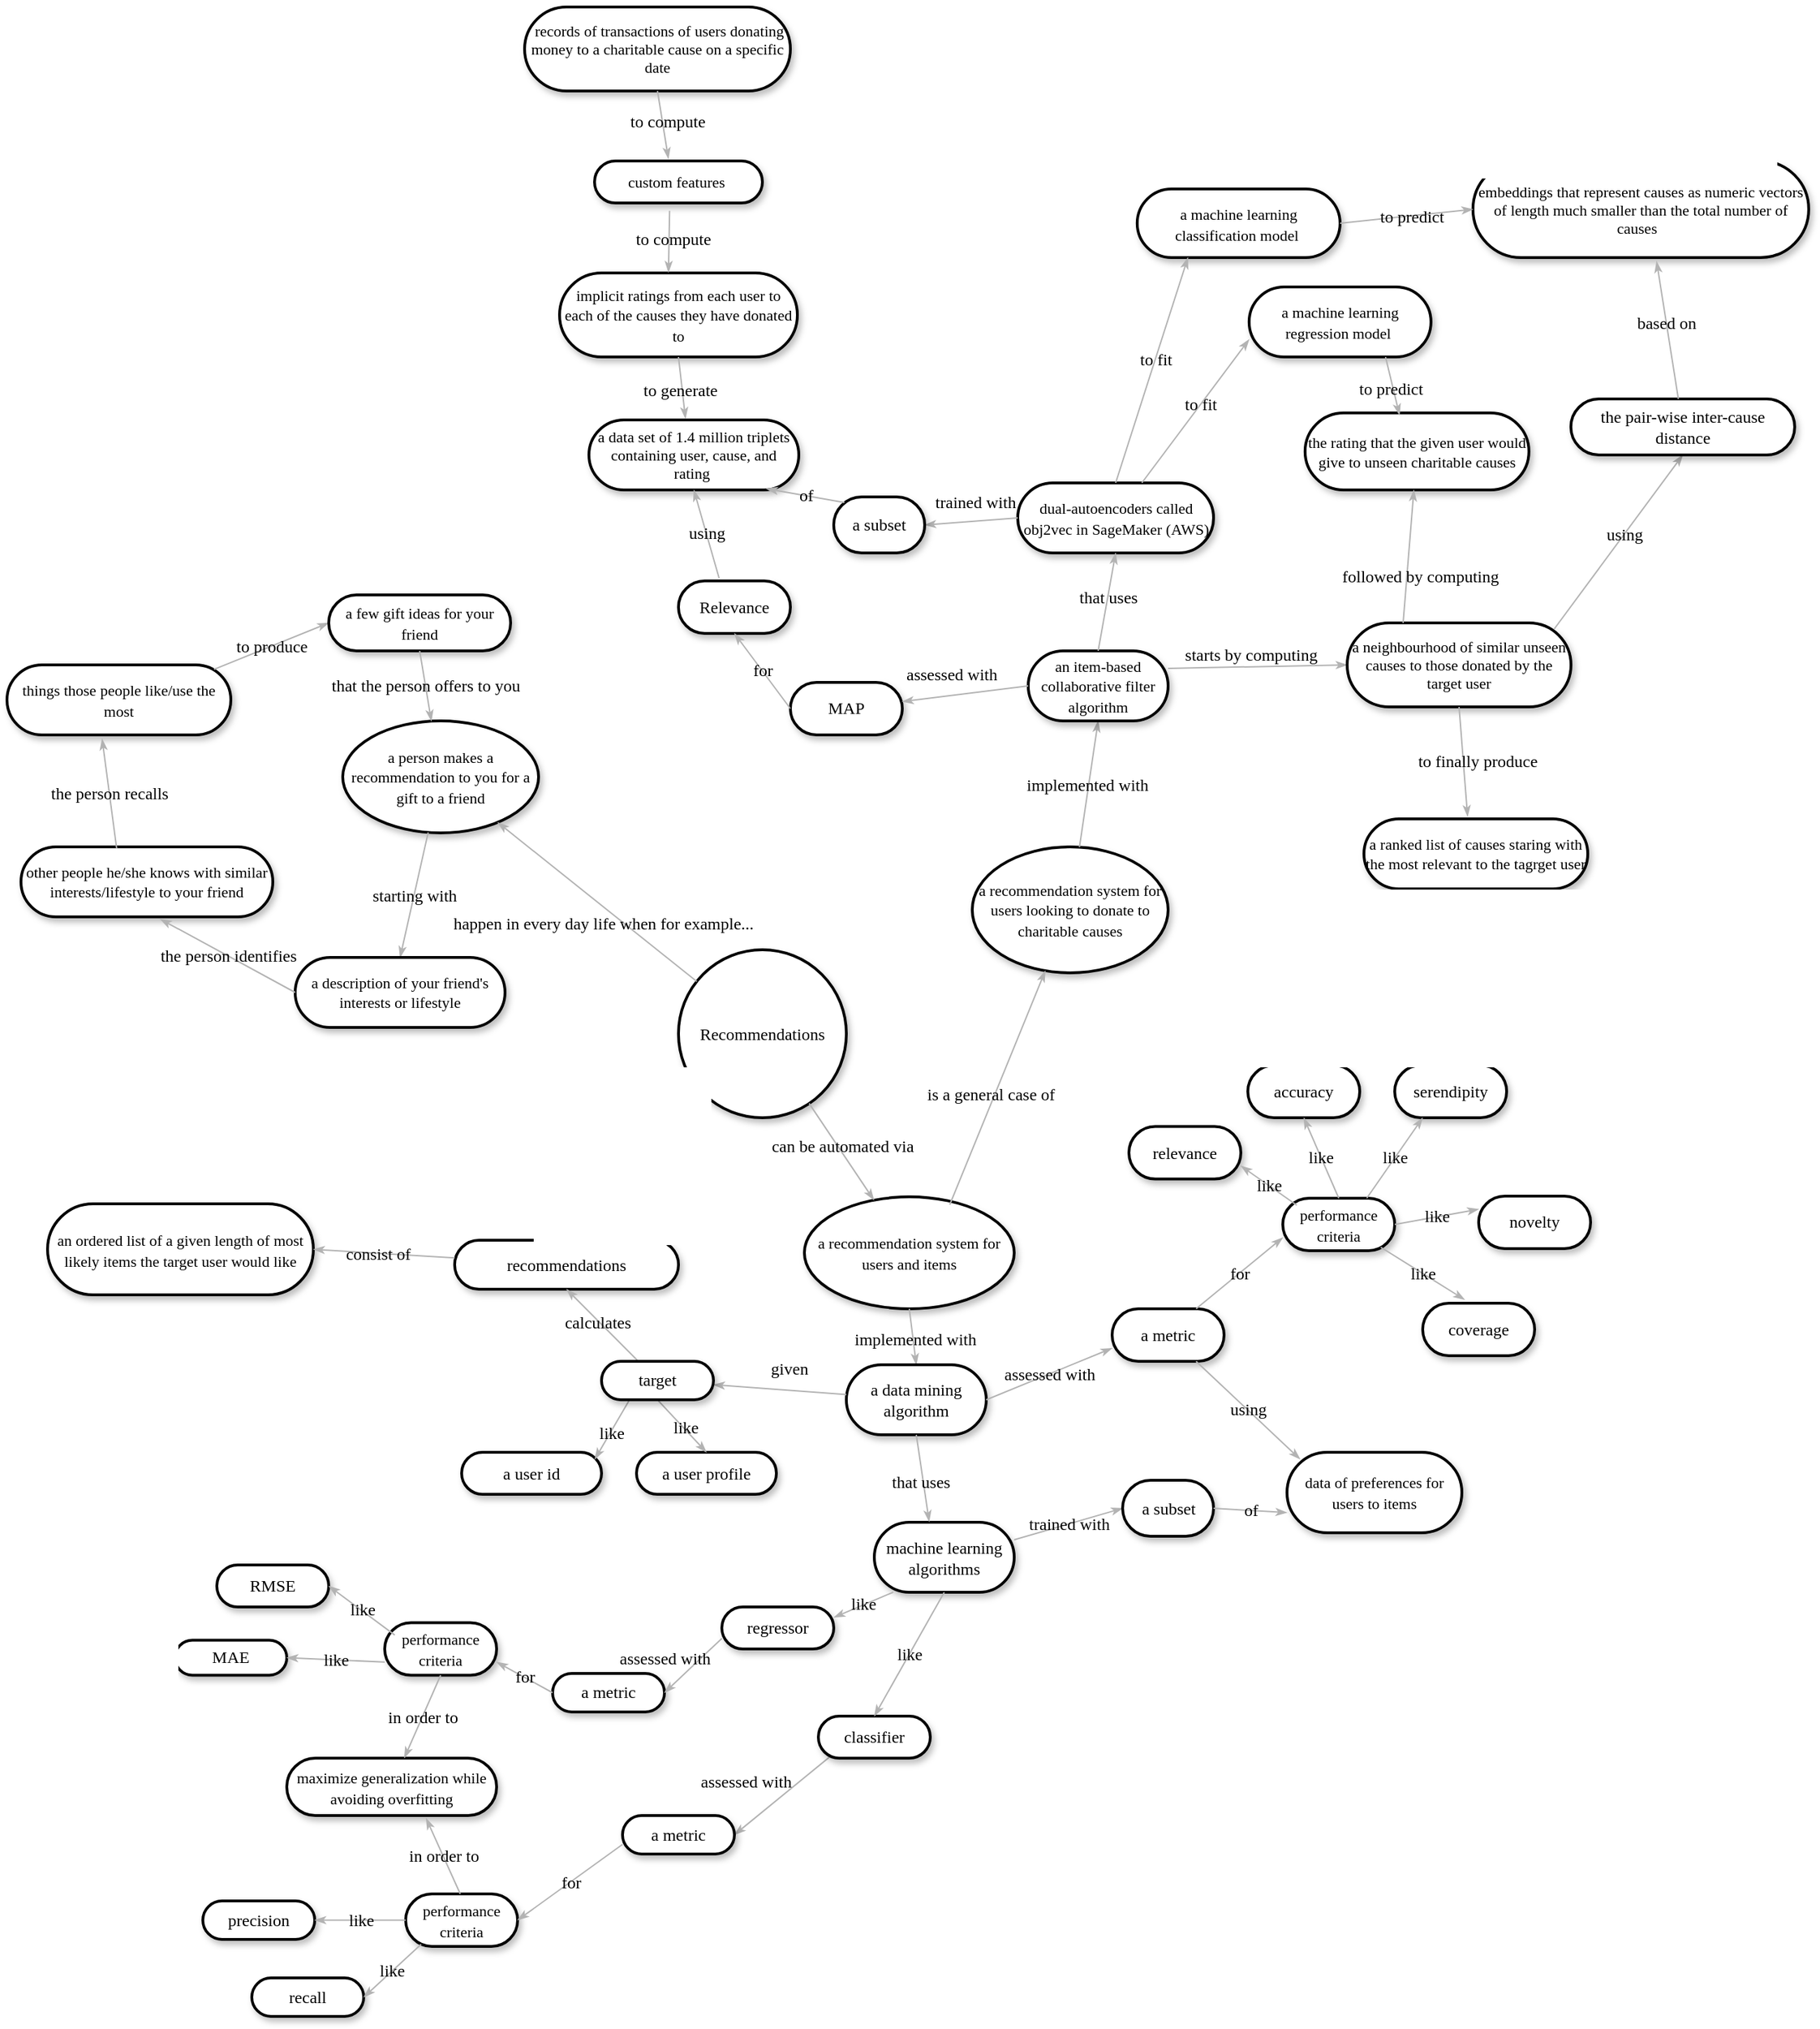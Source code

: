 <mxfile version="17.4.2" type="device"><diagram name="Page-1" id="ad52d381-51e7-2e0d-a935-2d0ddd2fd229"><mxGraphModel dx="1264" dy="1499" grid="1" gridSize="10" guides="1" tooltips="1" connect="1" arrows="1" fold="1" page="1" pageScale="1" pageWidth="1100" pageHeight="850" background="none" math="0" shadow="0"><root><mxCell id="0"/><mxCell id="1" parent="0"/><mxCell id="2c924340bb9dbf6c-1" value="&lt;font style=&quot;font-size: 11px&quot;&gt;other people he/she knows with similar interests/lifestyle to your friend&lt;/font&gt;" style="whiteSpace=wrap;html=1;rounded=1;shadow=1;comic=0;labelBackgroundColor=none;strokeWidth=2;fontFamily=Verdana;fontSize=11;align=center;arcSize=50;" parent="1" vertex="1"><mxGeometry x="20" y="200" width="180" height="50" as="geometry"/></mxCell><mxCell id="2c924340bb9dbf6c-2" value="&lt;font style=&quot;font-size: 11px&quot;&gt;a person makes a recommendation to you for a gift to a friend&lt;/font&gt;" style="ellipse;whiteSpace=wrap;html=1;rounded=1;shadow=1;comic=0;labelBackgroundColor=none;strokeWidth=2;fontFamily=Verdana;fontSize=12;align=center;" parent="1" vertex="1"><mxGeometry x="250" y="110" width="140" height="80" as="geometry"/></mxCell><mxCell id="2c924340bb9dbf6c-3" value="&lt;font style=&quot;font-size: 11px&quot;&gt;a recommendation system for users and items&lt;/font&gt;" style="ellipse;whiteSpace=wrap;html=1;rounded=1;shadow=1;comic=0;labelBackgroundColor=none;strokeWidth=2;fontFamily=Verdana;fontSize=12;align=center;" parent="1" vertex="1"><mxGeometry x="580" y="450" width="150" height="80" as="geometry"/></mxCell><mxCell id="2c924340bb9dbf6c-4" value="Recommendations" style="ellipse;whiteSpace=wrap;html=1;rounded=1;shadow=1;comic=0;labelBackgroundColor=none;strokeWidth=2;fontFamily=Verdana;fontSize=12;align=center;" parent="1" vertex="1"><mxGeometry x="490" y="273.5" width="120" height="120" as="geometry"/></mxCell><mxCell id="2c924340bb9dbf6c-29" value="starting with" style="edgeStyle=none;rounded=1;html=1;labelBackgroundColor=none;startArrow=none;startFill=0;startSize=5;endArrow=classicThin;endFill=1;endSize=5;jettySize=auto;orthogonalLoop=1;strokeColor=#B3B3B3;strokeWidth=1;fontFamily=Verdana;fontSize=12;entryX=0.5;entryY=0;entryDx=0;entryDy=0;" parent="1" source="2c924340bb9dbf6c-2" target="GZlHmysC2JvCFCEOwYxC-1" edge="1"><mxGeometry relative="1" as="geometry"><mxPoint x="270" y="250" as="targetPoint"/></mxGeometry></mxCell><mxCell id="2c924340bb9dbf6c-31" value="happen in every day life when for example..." style="edgeStyle=none;rounded=1;html=1;labelBackgroundColor=none;startArrow=none;startFill=0;startSize=5;endArrow=classicThin;endFill=1;endSize=5;jettySize=auto;orthogonalLoop=1;strokeColor=#B3B3B3;strokeWidth=1;fontFamily=Verdana;fontSize=12" parent="1" source="2c924340bb9dbf6c-4" target="2c924340bb9dbf6c-2" edge="1"><mxGeometry x="-0.142" y="10" relative="1" as="geometry"><mxPoint as="offset"/></mxGeometry></mxCell><mxCell id="2c924340bb9dbf6c-32" value="can be automated via" style="edgeStyle=none;rounded=1;html=1;labelBackgroundColor=none;startArrow=none;startFill=0;startSize=5;endArrow=classicThin;endFill=1;endSize=5;jettySize=auto;orthogonalLoop=1;strokeColor=#B3B3B3;strokeWidth=1;fontFamily=Verdana;fontSize=12" parent="1" source="2c924340bb9dbf6c-4" target="2c924340bb9dbf6c-3" edge="1"><mxGeometry x="-0.072" y="3" relative="1" as="geometry"><mxPoint as="offset"/></mxGeometry></mxCell><mxCell id="2c924340bb9dbf6c-40" value="trained with" style="edgeStyle=none;rounded=1;html=1;labelBackgroundColor=none;startArrow=none;startFill=0;startSize=5;endArrow=classicThin;endFill=1;endSize=5;jettySize=auto;orthogonalLoop=1;strokeColor=#B3B3B3;strokeWidth=1;fontFamily=Verdana;fontSize=12;exitX=1;exitY=0.25;exitDx=0;exitDy=0;entryX=0;entryY=0.5;entryDx=0;entryDy=0;" parent="1" source="GZlHmysC2JvCFCEOwYxC-13" target="GZlHmysC2JvCFCEOwYxC-15" edge="1"><mxGeometry relative="1" as="geometry"/></mxCell><mxCell id="GZlHmysC2JvCFCEOwYxC-1" value="&lt;span&gt;a description of&amp;nbsp;&lt;/span&gt;your friend's&lt;span&gt;&lt;br&gt;interests or lifestyle&lt;/span&gt;" style="whiteSpace=wrap;html=1;rounded=1;shadow=1;comic=0;labelBackgroundColor=none;strokeWidth=2;fontFamily=Verdana;fontSize=11;align=center;arcSize=50;" parent="1" vertex="1"><mxGeometry x="216" y="279" width="150" height="50" as="geometry"/></mxCell><mxCell id="GZlHmysC2JvCFCEOwYxC-4" value="the person identifies" style="edgeStyle=none;rounded=1;html=1;labelBackgroundColor=none;startArrow=none;startFill=0;startSize=5;endArrow=classicThin;endFill=1;endSize=5;jettySize=auto;orthogonalLoop=1;strokeColor=#B3B3B3;strokeWidth=1;fontFamily=Verdana;fontSize=12;entryX=0.553;entryY=1.032;entryDx=0;entryDy=0;exitX=0;exitY=0.5;exitDx=0;exitDy=0;entryPerimeter=0;" parent="1" source="GZlHmysC2JvCFCEOwYxC-1" target="2c924340bb9dbf6c-1" edge="1"><mxGeometry relative="1" as="geometry"><mxPoint x="110" y="170" as="sourcePoint"/><mxPoint x="120" y="250" as="targetPoint"/></mxGeometry></mxCell><mxCell id="GZlHmysC2JvCFCEOwYxC-5" value="&lt;font style=&quot;font-size: 11px&quot;&gt;things those people like/use the most&lt;/font&gt;" style="whiteSpace=wrap;html=1;rounded=1;shadow=1;comic=0;labelBackgroundColor=none;strokeWidth=2;fontFamily=Verdana;fontSize=12;align=center;arcSize=50;" parent="1" vertex="1"><mxGeometry x="10" y="70" width="160" height="50" as="geometry"/></mxCell><mxCell id="GZlHmysC2JvCFCEOwYxC-6" value="the person recalls" style="edgeStyle=none;rounded=1;html=1;labelBackgroundColor=none;startArrow=none;startFill=0;startSize=5;endArrow=classicThin;endFill=1;endSize=5;jettySize=auto;orthogonalLoop=1;strokeColor=#B3B3B3;strokeWidth=1;fontFamily=Verdana;fontSize=12;entryX=0.425;entryY=1.057;entryDx=0;entryDy=0;exitX=0.38;exitY=0.024;exitDx=0;exitDy=0;entryPerimeter=0;exitPerimeter=0;" parent="1" source="2c924340bb9dbf6c-1" target="GZlHmysC2JvCFCEOwYxC-5" edge="1"><mxGeometry relative="1" as="geometry"><mxPoint x="220" y="305" as="sourcePoint"/><mxPoint x="147.26" y="239.58" as="targetPoint"/></mxGeometry></mxCell><mxCell id="GZlHmysC2JvCFCEOwYxC-7" value="to produce" style="edgeStyle=none;rounded=1;html=1;labelBackgroundColor=none;startArrow=none;startFill=0;startSize=5;endArrow=classicThin;endFill=1;endSize=5;jettySize=auto;orthogonalLoop=1;strokeColor=#B3B3B3;strokeWidth=1;fontFamily=Verdana;fontSize=12;exitX=0.925;exitY=0.064;exitDx=0;exitDy=0;entryX=0;entryY=0.5;entryDx=0;entryDy=0;exitPerimeter=0;" parent="1" source="GZlHmysC2JvCFCEOwYxC-5" target="GZlHmysC2JvCFCEOwYxC-8" edge="1"><mxGeometry relative="1" as="geometry"><mxPoint x="115" y="190" as="sourcePoint"/><mxPoint x="280" y="50" as="targetPoint"/></mxGeometry></mxCell><mxCell id="GZlHmysC2JvCFCEOwYxC-8" value="&lt;font style=&quot;font-size: 11px&quot;&gt;a few gift ideas for your friend&lt;/font&gt;" style="whiteSpace=wrap;html=1;rounded=1;shadow=1;comic=0;labelBackgroundColor=none;strokeWidth=2;fontFamily=Verdana;fontSize=12;align=center;arcSize=50;" parent="1" vertex="1"><mxGeometry x="240" y="20" width="130" height="40" as="geometry"/></mxCell><mxCell id="GZlHmysC2JvCFCEOwYxC-9" value="that the person offers to you" style="edgeStyle=none;rounded=1;html=1;labelBackgroundColor=none;startArrow=none;startFill=0;startSize=5;endArrow=classicThin;endFill=1;endSize=5;jettySize=auto;orthogonalLoop=1;strokeColor=#B3B3B3;strokeWidth=1;fontFamily=Verdana;fontSize=12;exitX=0.5;exitY=1;exitDx=0;exitDy=0;" parent="1" source="GZlHmysC2JvCFCEOwYxC-8" target="2c924340bb9dbf6c-2" edge="1"><mxGeometry relative="1" as="geometry"><mxPoint x="305" y="70" as="sourcePoint"/><mxPoint x="310" y="55" as="targetPoint"/></mxGeometry></mxCell><mxCell id="GZlHmysC2JvCFCEOwYxC-10" value="implemented with" style="edgeStyle=none;rounded=1;html=1;labelBackgroundColor=none;startArrow=none;startFill=0;startSize=5;endArrow=classicThin;endFill=1;endSize=5;jettySize=auto;orthogonalLoop=1;strokeColor=#B3B3B3;strokeWidth=1;fontFamily=Verdana;fontSize=12;entryX=0.5;entryY=0;entryDx=0;entryDy=0;exitX=0.5;exitY=1;exitDx=0;exitDy=0;" parent="1" source="2c924340bb9dbf6c-3" target="GZlHmysC2JvCFCEOwYxC-11" edge="1"><mxGeometry x="0.095" y="1" relative="1" as="geometry"><mxPoint x="670" y="540" as="sourcePoint"/><mxPoint x="820" y="522.5" as="targetPoint"/><mxPoint as="offset"/></mxGeometry></mxCell><mxCell id="GZlHmysC2JvCFCEOwYxC-11" value="a data mining algorithm" style="whiteSpace=wrap;html=1;rounded=1;shadow=1;comic=0;labelBackgroundColor=none;strokeWidth=2;fontFamily=Verdana;fontSize=12;align=center;arcSize=50;" parent="1" vertex="1"><mxGeometry x="610" y="570" width="100" height="50" as="geometry"/></mxCell><mxCell id="GZlHmysC2JvCFCEOwYxC-13" value="machine learning algorithms" style="whiteSpace=wrap;html=1;rounded=1;shadow=1;comic=0;labelBackgroundColor=none;strokeWidth=2;fontFamily=Verdana;fontSize=12;align=center;arcSize=50;" parent="1" vertex="1"><mxGeometry x="630" y="682.5" width="100" height="50" as="geometry"/></mxCell><mxCell id="GZlHmysC2JvCFCEOwYxC-14" value="that uses" style="edgeStyle=none;rounded=1;html=1;labelBackgroundColor=none;startArrow=none;startFill=0;startSize=5;endArrow=classicThin;endFill=1;endSize=5;jettySize=auto;orthogonalLoop=1;strokeColor=#B3B3B3;strokeWidth=1;fontFamily=Verdana;fontSize=12;exitX=0.5;exitY=1;exitDx=0;exitDy=0;entryX=0.392;entryY=-0.01;entryDx=0;entryDy=0;entryPerimeter=0;" parent="1" source="GZlHmysC2JvCFCEOwYxC-11" target="GZlHmysC2JvCFCEOwYxC-13" edge="1"><mxGeometry x="0.1" y="-1" relative="1" as="geometry"><mxPoint x="663.797" y="718" as="sourcePoint"/><mxPoint x="660" y="690" as="targetPoint"/><mxPoint x="-1" as="offset"/></mxGeometry></mxCell><mxCell id="GZlHmysC2JvCFCEOwYxC-15" value="a subset" style="whiteSpace=wrap;html=1;rounded=1;shadow=1;comic=0;labelBackgroundColor=none;strokeWidth=2;fontFamily=Verdana;fontSize=12;align=center;arcSize=50;" parent="1" vertex="1"><mxGeometry x="807.5" y="652.5" width="65" height="40" as="geometry"/></mxCell><mxCell id="GZlHmysC2JvCFCEOwYxC-16" value="assessed with" style="edgeStyle=none;rounded=1;html=1;labelBackgroundColor=none;startArrow=none;startFill=0;startSize=5;endArrow=classicThin;endFill=1;endSize=5;jettySize=auto;orthogonalLoop=1;strokeColor=#B3B3B3;strokeWidth=1;fontFamily=Verdana;fontSize=12;entryX=0;entryY=0.75;entryDx=0;entryDy=0;exitX=1;exitY=0.5;exitDx=0;exitDy=0;" parent="1" target="GZlHmysC2JvCFCEOwYxC-28" edge="1" source="GZlHmysC2JvCFCEOwYxC-11"><mxGeometry relative="1" as="geometry"><mxPoint x="710" y="610" as="sourcePoint"/><mxPoint x="820" y="600" as="targetPoint"/></mxGeometry></mxCell><mxCell id="GZlHmysC2JvCFCEOwYxC-17" value="a user profile" style="whiteSpace=wrap;html=1;rounded=1;shadow=1;comic=0;labelBackgroundColor=none;strokeWidth=2;fontFamily=Verdana;fontSize=12;align=center;arcSize=50;" parent="1" vertex="1"><mxGeometry x="460" y="632.5" width="100" height="30" as="geometry"/></mxCell><mxCell id="GZlHmysC2JvCFCEOwYxC-18" value="like" style="edgeStyle=none;rounded=1;html=1;labelBackgroundColor=none;startArrow=none;startFill=0;startSize=5;endArrow=classicThin;endFill=1;endSize=5;jettySize=auto;orthogonalLoop=1;strokeColor=#B3B3B3;strokeWidth=1;fontFamily=Verdana;fontSize=12;exitX=0.5;exitY=1;exitDx=0;exitDy=0;entryX=0.5;entryY=0;entryDx=0;entryDy=0;" parent="1" source="5ry5srPtTxKDTgJZkJus-12" target="GZlHmysC2JvCFCEOwYxC-17" edge="1"><mxGeometry x="0.095" y="1" relative="1" as="geometry"><mxPoint x="547.929" y="622.071" as="sourcePoint"/><mxPoint x="470" y="669" as="targetPoint"/><mxPoint as="offset"/></mxGeometry></mxCell><mxCell id="GZlHmysC2JvCFCEOwYxC-19" value="recommendations" style="whiteSpace=wrap;html=1;rounded=1;shadow=1;comic=0;labelBackgroundColor=none;strokeWidth=2;fontFamily=Verdana;fontSize=12;align=center;arcSize=50;" parent="1" vertex="1"><mxGeometry x="330" y="481" width="160" height="35" as="geometry"/></mxCell><mxCell id="GZlHmysC2JvCFCEOwYxC-20" value="calculates" style="edgeStyle=none;rounded=1;html=1;labelBackgroundColor=none;startArrow=none;startFill=0;startSize=5;endArrow=classicThin;endFill=1;endSize=5;jettySize=auto;orthogonalLoop=1;strokeColor=#B3B3B3;strokeWidth=1;fontFamily=Verdana;fontSize=12;entryX=0.5;entryY=1;entryDx=0;entryDy=0;" parent="1" source="5ry5srPtTxKDTgJZkJus-12" target="GZlHmysC2JvCFCEOwYxC-19" edge="1"><mxGeometry x="0.095" y="1" relative="1" as="geometry"><mxPoint x="382.929" y="607.929" as="sourcePoint"/><mxPoint x="370" y="530" as="targetPoint"/><mxPoint as="offset"/></mxGeometry></mxCell><mxCell id="GZlHmysC2JvCFCEOwYxC-23" value="a user id" style="whiteSpace=wrap;html=1;rounded=1;shadow=1;comic=0;labelBackgroundColor=none;strokeWidth=2;fontFamily=Verdana;fontSize=12;align=center;arcSize=50;" parent="1" vertex="1"><mxGeometry x="335" y="632.5" width="100" height="30" as="geometry"/></mxCell><mxCell id="GZlHmysC2JvCFCEOwYxC-24" value="given" style="edgeStyle=none;rounded=1;html=1;labelBackgroundColor=none;startArrow=none;startFill=0;startSize=5;endArrow=classicThin;endFill=1;endSize=5;jettySize=auto;orthogonalLoop=1;strokeColor=#B3B3B3;strokeWidth=1;fontFamily=Verdana;fontSize=12;" parent="1" source="GZlHmysC2JvCFCEOwYxC-11" target="5ry5srPtTxKDTgJZkJus-12" edge="1"><mxGeometry x="-0.111" y="-15" relative="1" as="geometry"><mxPoint x="430" y="663.75" as="sourcePoint"/><mxPoint x="565" y="615" as="targetPoint"/><mxPoint as="offset"/></mxGeometry></mxCell><mxCell id="GZlHmysC2JvCFCEOwYxC-26" value="&lt;font style=&quot;font-size: 11px&quot;&gt;an ordered list of a given length of most likely items&amp;nbsp;the target user would like&lt;/font&gt;" style="whiteSpace=wrap;html=1;rounded=1;shadow=1;comic=0;labelBackgroundColor=none;strokeWidth=2;fontFamily=Verdana;fontSize=12;align=center;arcSize=50;" parent="1" vertex="1"><mxGeometry x="39" y="455" width="190" height="65" as="geometry"/></mxCell><mxCell id="GZlHmysC2JvCFCEOwYxC-27" value="consist of" style="edgeStyle=none;rounded=1;html=1;labelBackgroundColor=none;startArrow=none;startFill=0;startSize=5;endArrow=classicThin;endFill=1;endSize=5;jettySize=auto;orthogonalLoop=1;strokeColor=#B3B3B3;strokeWidth=1;fontFamily=Verdana;fontSize=12;entryX=1;entryY=0.5;entryDx=0;entryDy=0;" parent="1" source="GZlHmysC2JvCFCEOwYxC-19" target="GZlHmysC2JvCFCEOwYxC-26" edge="1"><mxGeometry x="0.095" y="1" relative="1" as="geometry"><mxPoint x="400" y="592.5" as="sourcePoint"/><mxPoint x="406.24" y="536.4" as="targetPoint"/><mxPoint as="offset"/></mxGeometry></mxCell><mxCell id="GZlHmysC2JvCFCEOwYxC-28" value="a metric" style="whiteSpace=wrap;html=1;rounded=1;shadow=1;comic=0;labelBackgroundColor=none;strokeWidth=2;fontFamily=Verdana;fontSize=12;align=center;arcSize=50;" parent="1" vertex="1"><mxGeometry x="800" y="530" width="80" height="37.5" as="geometry"/></mxCell><mxCell id="GZlHmysC2JvCFCEOwYxC-29" value="relevance" style="whiteSpace=wrap;html=1;rounded=1;shadow=1;comic=0;labelBackgroundColor=none;strokeWidth=2;fontFamily=Verdana;fontSize=12;align=center;arcSize=50;" parent="1" vertex="1"><mxGeometry x="812" y="399.75" width="80" height="37.5" as="geometry"/></mxCell><mxCell id="GZlHmysC2JvCFCEOwYxC-30" value="for" style="edgeStyle=none;rounded=1;html=1;labelBackgroundColor=none;startArrow=none;startFill=0;startSize=5;endArrow=classicThin;endFill=1;endSize=5;jettySize=auto;orthogonalLoop=1;strokeColor=#B3B3B3;strokeWidth=1;fontFamily=Verdana;fontSize=12;exitX=0.75;exitY=0;exitDx=0;exitDy=0;entryX=0;entryY=0.75;entryDx=0;entryDy=0;" parent="1" source="GZlHmysC2JvCFCEOwYxC-28" target="GZlHmysC2JvCFCEOwYxC-31" edge="1"><mxGeometry relative="1" as="geometry"><mxPoint x="931.2" y="539.188" as="sourcePoint"/><mxPoint x="952" y="486" as="targetPoint"/></mxGeometry></mxCell><mxCell id="GZlHmysC2JvCFCEOwYxC-31" value="&lt;font style=&quot;font-size: 11px&quot;&gt;performance criteria&lt;/font&gt;" style="whiteSpace=wrap;html=1;rounded=1;shadow=1;comic=0;labelBackgroundColor=none;strokeWidth=2;fontFamily=Verdana;fontSize=12;align=center;arcSize=50;" parent="1" vertex="1"><mxGeometry x="922" y="451" width="80" height="37.5" as="geometry"/></mxCell><mxCell id="GZlHmysC2JvCFCEOwYxC-33" value="like" style="edgeStyle=none;rounded=1;html=1;labelBackgroundColor=none;startArrow=none;startFill=0;startSize=5;endArrow=classicThin;endFill=1;endSize=5;jettySize=auto;orthogonalLoop=1;strokeColor=#B3B3B3;strokeWidth=1;fontFamily=Verdana;fontSize=12;entryX=1;entryY=0.75;entryDx=0;entryDy=0;exitX=0.125;exitY=0.133;exitDx=0;exitDy=0;exitPerimeter=0;" parent="1" source="GZlHmysC2JvCFCEOwYxC-31" target="GZlHmysC2JvCFCEOwYxC-29" edge="1"><mxGeometry relative="1" as="geometry"><mxPoint x="941.2" y="549.188" as="sourcePoint"/><mxPoint x="972" y="498.5" as="targetPoint"/></mxGeometry></mxCell><mxCell id="GZlHmysC2JvCFCEOwYxC-36" value="accuracy" style="whiteSpace=wrap;html=1;rounded=1;shadow=1;comic=0;labelBackgroundColor=none;strokeWidth=2;fontFamily=Verdana;fontSize=12;align=center;arcSize=50;" parent="1" vertex="1"><mxGeometry x="897" y="356" width="80" height="37.5" as="geometry"/></mxCell><mxCell id="GZlHmysC2JvCFCEOwYxC-37" value="like" style="edgeStyle=none;rounded=1;html=1;labelBackgroundColor=none;startArrow=none;startFill=0;startSize=5;endArrow=classicThin;endFill=1;endSize=5;jettySize=auto;orthogonalLoop=1;strokeColor=#B3B3B3;strokeWidth=1;fontFamily=Verdana;fontSize=12;entryX=0.5;entryY=1;entryDx=0;entryDy=0;exitX=0.5;exitY=0;exitDx=0;exitDy=0;" parent="1" source="GZlHmysC2JvCFCEOwYxC-31" target="GZlHmysC2JvCFCEOwYxC-36" edge="1"><mxGeometry relative="1" as="geometry"><mxPoint x="1069.17" y="451" as="sourcePoint"/><mxPoint x="1082" y="498.5" as="targetPoint"/></mxGeometry></mxCell><mxCell id="GZlHmysC2JvCFCEOwYxC-38" value="serendipity" style="whiteSpace=wrap;html=1;rounded=1;shadow=1;comic=0;labelBackgroundColor=none;strokeWidth=2;fontFamily=Verdana;fontSize=12;align=center;arcSize=50;" parent="1" vertex="1"><mxGeometry x="1002" y="356" width="80" height="37.5" as="geometry"/></mxCell><mxCell id="GZlHmysC2JvCFCEOwYxC-39" value="like" style="edgeStyle=none;rounded=1;html=1;labelBackgroundColor=none;startArrow=none;startFill=0;startSize=5;endArrow=classicThin;endFill=1;endSize=5;jettySize=auto;orthogonalLoop=1;strokeColor=#B3B3B3;strokeWidth=1;fontFamily=Verdana;fontSize=12;exitX=0.75;exitY=0;exitDx=0;exitDy=0;entryX=0.25;entryY=1;entryDx=0;entryDy=0;" parent="1" source="GZlHmysC2JvCFCEOwYxC-31" target="GZlHmysC2JvCFCEOwYxC-38" edge="1"><mxGeometry relative="1" as="geometry"><mxPoint x="1109.17" y="531" as="sourcePoint"/><mxPoint x="1062" y="470" as="targetPoint"/></mxGeometry></mxCell><mxCell id="GZlHmysC2JvCFCEOwYxC-40" value="novelty" style="whiteSpace=wrap;html=1;rounded=1;shadow=1;comic=0;labelBackgroundColor=none;strokeWidth=2;fontFamily=Verdana;fontSize=12;align=center;arcSize=50;" parent="1" vertex="1"><mxGeometry x="1062" y="449.5" width="80" height="37.5" as="geometry"/></mxCell><mxCell id="GZlHmysC2JvCFCEOwYxC-41" value="like" style="edgeStyle=none;rounded=1;html=1;labelBackgroundColor=none;startArrow=none;startFill=0;startSize=5;endArrow=classicThin;endFill=1;endSize=5;jettySize=auto;orthogonalLoop=1;strokeColor=#B3B3B3;strokeWidth=1;fontFamily=Verdana;fontSize=12;exitX=1;exitY=0.5;exitDx=0;exitDy=0;entryX=0;entryY=0.25;entryDx=0;entryDy=0;" parent="1" source="GZlHmysC2JvCFCEOwYxC-31" target="GZlHmysC2JvCFCEOwYxC-40" edge="1"><mxGeometry relative="1" as="geometry"><mxPoint x="1012" y="479.75" as="sourcePoint"/><mxPoint x="1072" y="480" as="targetPoint"/></mxGeometry></mxCell><mxCell id="GZlHmysC2JvCFCEOwYxC-43" value="coverage" style="whiteSpace=wrap;html=1;rounded=1;shadow=1;comic=0;labelBackgroundColor=none;strokeWidth=2;fontFamily=Verdana;fontSize=12;align=center;arcSize=50;" parent="1" vertex="1"><mxGeometry x="1022" y="526" width="80" height="37.5" as="geometry"/></mxCell><mxCell id="GZlHmysC2JvCFCEOwYxC-45" value="like" style="edgeStyle=none;rounded=1;html=1;labelBackgroundColor=none;startArrow=none;startFill=0;startSize=5;endArrow=classicThin;endFill=1;endSize=5;jettySize=auto;orthogonalLoop=1;strokeColor=#B3B3B3;strokeWidth=1;fontFamily=Verdana;fontSize=12;entryX=0.375;entryY=-0.067;entryDx=0;entryDy=0;entryPerimeter=0;" parent="1" target="GZlHmysC2JvCFCEOwYxC-43" edge="1"><mxGeometry relative="1" as="geometry"><mxPoint x="992" y="486" as="sourcePoint"/><mxPoint x="1072" y="535.375" as="targetPoint"/></mxGeometry></mxCell><mxCell id="GZlHmysC2JvCFCEOwYxC-46" value="using" style="edgeStyle=none;rounded=1;html=1;labelBackgroundColor=none;startArrow=none;startFill=0;startSize=5;endArrow=classicThin;endFill=1;endSize=5;jettySize=auto;orthogonalLoop=1;strokeColor=#B3B3B3;strokeWidth=1;fontFamily=Verdana;fontSize=12;exitX=0.75;exitY=1;exitDx=0;exitDy=0;entryX=0.075;entryY=0.086;entryDx=0;entryDy=0;entryPerimeter=0;" parent="1" source="GZlHmysC2JvCFCEOwYxC-28" target="GZlHmysC2JvCFCEOwYxC-47" edge="1"><mxGeometry relative="1" as="geometry"><mxPoint x="720" y="620" as="sourcePoint"/><mxPoint x="890" y="600" as="targetPoint"/></mxGeometry></mxCell><mxCell id="GZlHmysC2JvCFCEOwYxC-47" value="&lt;font style=&quot;font-size: 11px&quot;&gt;data of preferences for users to items&lt;/font&gt;" style="whiteSpace=wrap;html=1;rounded=1;shadow=1;comic=0;labelBackgroundColor=none;strokeWidth=2;fontFamily=Verdana;fontSize=12;align=center;arcSize=50;" parent="1" vertex="1"><mxGeometry x="925" y="632.5" width="125" height="57.5" as="geometry"/></mxCell><mxCell id="GZlHmysC2JvCFCEOwYxC-48" value="of" style="edgeStyle=none;rounded=1;html=1;labelBackgroundColor=none;startArrow=none;startFill=0;startSize=5;endArrow=classicThin;endFill=1;endSize=5;jettySize=auto;orthogonalLoop=1;strokeColor=#B3B3B3;strokeWidth=1;fontFamily=Verdana;fontSize=12;exitX=1;exitY=0.5;exitDx=0;exitDy=0;entryX=0;entryY=0.75;entryDx=0;entryDy=0;" parent="1" source="GZlHmysC2JvCFCEOwYxC-15" target="GZlHmysC2JvCFCEOwYxC-47" edge="1"><mxGeometry relative="1" as="geometry"><mxPoint x="740" y="705" as="sourcePoint"/><mxPoint x="825" y="695" as="targetPoint"/></mxGeometry></mxCell><mxCell id="GZlHmysC2JvCFCEOwYxC-51" value="assessed with" style="edgeStyle=none;rounded=1;html=1;labelBackgroundColor=none;startArrow=none;startFill=0;startSize=5;endArrow=classicThin;endFill=1;endSize=5;jettySize=auto;orthogonalLoop=1;strokeColor=#B3B3B3;strokeWidth=1;fontFamily=Verdana;fontSize=12;entryX=1;entryY=0.5;entryDx=0;entryDy=0;exitX=0.1;exitY=0.973;exitDx=0;exitDy=0;exitPerimeter=0;" parent="1" source="GZlHmysC2JvCFCEOwYxC-66" target="GZlHmysC2JvCFCEOwYxC-52" edge="1"><mxGeometry x="0.307" y="-24" relative="1" as="geometry"><mxPoint x="670" y="938" as="sourcePoint"/><mxPoint x="780" y="928" as="targetPoint"/><mxPoint as="offset"/></mxGeometry></mxCell><mxCell id="GZlHmysC2JvCFCEOwYxC-52" value="a metric" style="whiteSpace=wrap;html=1;rounded=1;shadow=1;comic=0;labelBackgroundColor=none;strokeWidth=2;fontFamily=Verdana;fontSize=12;align=center;arcSize=50;" parent="1" vertex="1"><mxGeometry x="450" y="892" width="80" height="27.5" as="geometry"/></mxCell><mxCell id="GZlHmysC2JvCFCEOwYxC-53" value="&lt;font style=&quot;font-size: 11px&quot;&gt;performance criteria&lt;/font&gt;" style="whiteSpace=wrap;html=1;rounded=1;shadow=1;comic=0;labelBackgroundColor=none;strokeWidth=2;fontFamily=Verdana;fontSize=12;align=center;arcSize=50;" parent="1" vertex="1"><mxGeometry x="295" y="948" width="80" height="37.5" as="geometry"/></mxCell><mxCell id="GZlHmysC2JvCFCEOwYxC-54" value="for" style="edgeStyle=none;rounded=1;html=1;labelBackgroundColor=none;startArrow=none;startFill=0;startSize=5;endArrow=classicThin;endFill=1;endSize=5;jettySize=auto;orthogonalLoop=1;strokeColor=#B3B3B3;strokeWidth=1;fontFamily=Verdana;fontSize=12;exitX=0;exitY=0.75;exitDx=0;exitDy=0;entryX=1;entryY=0.5;entryDx=0;entryDy=0;" parent="1" source="GZlHmysC2JvCFCEOwYxC-52" target="GZlHmysC2JvCFCEOwYxC-53" edge="1"><mxGeometry relative="1" as="geometry"><mxPoint x="900" y="842" as="sourcePoint"/><mxPoint x="360" y="902" as="targetPoint"/></mxGeometry></mxCell><mxCell id="GZlHmysC2JvCFCEOwYxC-55" value="precision" style="whiteSpace=wrap;html=1;rounded=1;shadow=1;comic=0;labelBackgroundColor=none;strokeWidth=2;fontFamily=Verdana;fontSize=12;align=center;arcSize=50;" parent="1" vertex="1"><mxGeometry x="150" y="953" width="80" height="27.5" as="geometry"/></mxCell><mxCell id="GZlHmysC2JvCFCEOwYxC-56" value="like" style="edgeStyle=none;rounded=1;html=1;labelBackgroundColor=none;startArrow=none;startFill=0;startSize=5;endArrow=classicThin;endFill=1;endSize=5;jettySize=auto;orthogonalLoop=1;strokeColor=#B3B3B3;strokeWidth=1;fontFamily=Verdana;fontSize=12;exitX=0;exitY=0.5;exitDx=0;exitDy=0;entryX=1;entryY=0.5;entryDx=0;entryDy=0;" parent="1" source="GZlHmysC2JvCFCEOwYxC-53" target="GZlHmysC2JvCFCEOwYxC-55" edge="1"><mxGeometry relative="1" as="geometry"><mxPoint x="280" y="902" as="sourcePoint"/><mxPoint x="210" y="902" as="targetPoint"/></mxGeometry></mxCell><mxCell id="GZlHmysC2JvCFCEOwYxC-57" value="recall" style="whiteSpace=wrap;html=1;rounded=1;shadow=1;comic=0;labelBackgroundColor=none;strokeWidth=2;fontFamily=Verdana;fontSize=12;align=center;arcSize=50;" parent="1" vertex="1"><mxGeometry x="185" y="1008" width="80" height="27.5" as="geometry"/></mxCell><mxCell id="GZlHmysC2JvCFCEOwYxC-58" value="RMSE" style="whiteSpace=wrap;html=1;rounded=1;shadow=1;comic=0;labelBackgroundColor=none;strokeWidth=2;fontFamily=Verdana;fontSize=12;align=center;arcSize=50;" parent="1" vertex="1"><mxGeometry x="160" y="713" width="80" height="30" as="geometry"/></mxCell><mxCell id="GZlHmysC2JvCFCEOwYxC-61" value="MAE" style="whiteSpace=wrap;html=1;rounded=1;shadow=1;comic=0;labelBackgroundColor=none;strokeWidth=2;fontFamily=Verdana;fontSize=12;align=center;arcSize=50;" parent="1" vertex="1"><mxGeometry x="130" y="766.75" width="80" height="25" as="geometry"/></mxCell><mxCell id="GZlHmysC2JvCFCEOwYxC-62" value="regressor" style="whiteSpace=wrap;html=1;rounded=1;shadow=1;comic=0;labelBackgroundColor=none;strokeWidth=2;fontFamily=Verdana;fontSize=12;align=center;arcSize=50;" parent="1" vertex="1"><mxGeometry x="521" y="743" width="80" height="30" as="geometry"/></mxCell><mxCell id="GZlHmysC2JvCFCEOwYxC-64" value="like" style="edgeStyle=none;rounded=1;html=1;labelBackgroundColor=none;startArrow=none;startFill=0;startSize=5;endArrow=classicThin;endFill=1;endSize=5;jettySize=auto;orthogonalLoop=1;strokeColor=#B3B3B3;strokeWidth=1;fontFamily=Verdana;fontSize=12;entryX=1;entryY=0.5;entryDx=0;entryDy=0;exitX=0.138;exitY=0.96;exitDx=0;exitDy=0;exitPerimeter=0;" parent="1" source="GZlHmysC2JvCFCEOwYxC-53" target="GZlHmysC2JvCFCEOwYxC-57" edge="1"><mxGeometry relative="1" as="geometry"><mxPoint x="290" y="918" as="sourcePoint"/><mxPoint x="1100" y="826.75" as="targetPoint"/></mxGeometry></mxCell><mxCell id="GZlHmysC2JvCFCEOwYxC-66" value="classifier" style="whiteSpace=wrap;html=1;rounded=1;shadow=1;comic=0;labelBackgroundColor=none;strokeWidth=2;fontFamily=Verdana;fontSize=12;align=center;arcSize=50;" parent="1" vertex="1"><mxGeometry x="590" y="821" width="80" height="30" as="geometry"/></mxCell><mxCell id="GZlHmysC2JvCFCEOwYxC-67" value="like" style="edgeStyle=none;rounded=1;html=1;labelBackgroundColor=none;startArrow=none;startFill=0;startSize=5;endArrow=classicThin;endFill=1;endSize=5;jettySize=auto;orthogonalLoop=1;strokeColor=#B3B3B3;strokeWidth=1;fontFamily=Verdana;fontSize=12;exitX=0.5;exitY=1;exitDx=0;exitDy=0;entryX=0.5;entryY=0;entryDx=0;entryDy=0;" parent="1" source="GZlHmysC2JvCFCEOwYxC-13" target="GZlHmysC2JvCFCEOwYxC-66" edge="1"><mxGeometry relative="1" as="geometry"><mxPoint x="740" y="705" as="sourcePoint"/><mxPoint x="817.5" y="682.5" as="targetPoint"/></mxGeometry></mxCell><mxCell id="GZlHmysC2JvCFCEOwYxC-68" value="like" style="edgeStyle=none;rounded=1;html=1;labelBackgroundColor=none;startArrow=none;startFill=0;startSize=5;endArrow=classicThin;endFill=1;endSize=5;jettySize=auto;orthogonalLoop=1;strokeColor=#B3B3B3;strokeWidth=1;fontFamily=Verdana;fontSize=12;exitX=0.136;exitY=0.998;exitDx=0;exitDy=0;entryX=1;entryY=0.25;entryDx=0;entryDy=0;exitPerimeter=0;" parent="1" source="GZlHmysC2JvCFCEOwYxC-13" target="GZlHmysC2JvCFCEOwYxC-62" edge="1"><mxGeometry relative="1" as="geometry"><mxPoint x="655" y="810.5" as="sourcePoint"/><mxPoint x="635" y="865.5" as="targetPoint"/></mxGeometry></mxCell><mxCell id="GZlHmysC2JvCFCEOwYxC-69" value="a metric" style="whiteSpace=wrap;html=1;rounded=1;shadow=1;comic=0;labelBackgroundColor=none;strokeWidth=2;fontFamily=Verdana;fontSize=12;align=center;arcSize=50;" parent="1" vertex="1"><mxGeometry x="400" y="790.5" width="80" height="27.5" as="geometry"/></mxCell><mxCell id="GZlHmysC2JvCFCEOwYxC-70" value="&lt;font style=&quot;font-size: 11px&quot;&gt;performance criteria&lt;/font&gt;" style="whiteSpace=wrap;html=1;rounded=1;shadow=1;comic=0;labelBackgroundColor=none;strokeWidth=2;fontFamily=Verdana;fontSize=12;align=center;arcSize=50;" parent="1" vertex="1"><mxGeometry x="280" y="754.25" width="80" height="37.5" as="geometry"/></mxCell><mxCell id="GZlHmysC2JvCFCEOwYxC-71" value="for" style="edgeStyle=none;rounded=1;html=1;labelBackgroundColor=none;startArrow=none;startFill=0;startSize=5;endArrow=classicThin;endFill=1;endSize=5;jettySize=auto;orthogonalLoop=1;strokeColor=#B3B3B3;strokeWidth=1;fontFamily=Verdana;fontSize=12;entryX=1;entryY=0.75;entryDx=0;entryDy=0;exitX=0;exitY=0.5;exitDx=0;exitDy=0;" parent="1" source="GZlHmysC2JvCFCEOwYxC-69" target="GZlHmysC2JvCFCEOwYxC-70" edge="1"><mxGeometry relative="1" as="geometry"><mxPoint x="316" y="937" as="sourcePoint"/><mxPoint x="296.8" y="942.312" as="targetPoint"/></mxGeometry></mxCell><mxCell id="GZlHmysC2JvCFCEOwYxC-72" value="like" style="edgeStyle=none;rounded=1;html=1;labelBackgroundColor=none;startArrow=none;startFill=0;startSize=5;endArrow=classicThin;endFill=1;endSize=5;jettySize=auto;orthogonalLoop=1;strokeColor=#B3B3B3;strokeWidth=1;fontFamily=Verdana;fontSize=12;exitX=0.09;exitY=0.235;exitDx=0;exitDy=0;entryX=1;entryY=0.5;entryDx=0;entryDy=0;exitPerimeter=0;" parent="1" source="GZlHmysC2JvCFCEOwYxC-70" target="GZlHmysC2JvCFCEOwYxC-58" edge="1"><mxGeometry relative="1" as="geometry"><mxPoint x="466" y="930.5" as="sourcePoint"/><mxPoint x="506" y="918" as="targetPoint"/></mxGeometry></mxCell><mxCell id="GZlHmysC2JvCFCEOwYxC-73" value="like" style="edgeStyle=none;rounded=1;html=1;labelBackgroundColor=none;startArrow=none;startFill=0;startSize=5;endArrow=classicThin;endFill=1;endSize=5;jettySize=auto;orthogonalLoop=1;strokeColor=#B3B3B3;strokeWidth=1;fontFamily=Verdana;fontSize=12;entryX=1;entryY=0.5;entryDx=0;entryDy=0;exitX=0;exitY=0.75;exitDx=0;exitDy=0;" parent="1" source="GZlHmysC2JvCFCEOwYxC-70" target="GZlHmysC2JvCFCEOwYxC-61" edge="1"><mxGeometry relative="1" as="geometry"><mxPoint x="251" y="828" as="sourcePoint"/><mxPoint x="506" y="981.75" as="targetPoint"/></mxGeometry></mxCell><mxCell id="GZlHmysC2JvCFCEOwYxC-74" value="assessed with" style="edgeStyle=none;rounded=1;html=1;labelBackgroundColor=none;startArrow=none;startFill=0;startSize=5;endArrow=classicThin;endFill=1;endSize=5;jettySize=auto;orthogonalLoop=1;strokeColor=#B3B3B3;strokeWidth=1;fontFamily=Verdana;fontSize=12;entryX=1;entryY=0.5;entryDx=0;entryDy=0;exitX=0;exitY=0.75;exitDx=0;exitDy=0;" parent="1" source="GZlHmysC2JvCFCEOwYxC-62" target="GZlHmysC2JvCFCEOwYxC-69" edge="1"><mxGeometry x="0.409" y="-18" relative="1" as="geometry"><mxPoint x="560" y="878" as="sourcePoint"/><mxPoint x="655" y="897.625" as="targetPoint"/><mxPoint as="offset"/></mxGeometry></mxCell><mxCell id="edOxIxy1WU-__HMm_JS9-1" value="&lt;font style=&quot;font-size: 11px&quot;&gt;a recommendation system for users looking to donate to charitable causes&lt;/font&gt;" style="ellipse;whiteSpace=wrap;html=1;rounded=1;shadow=1;comic=0;labelBackgroundColor=none;strokeWidth=2;fontFamily=Verdana;fontSize=12;align=center;" parent="1" vertex="1"><mxGeometry x="700" y="200" width="140" height="90" as="geometry"/></mxCell><mxCell id="edOxIxy1WU-__HMm_JS9-2" value="is a general case of" style="edgeStyle=none;rounded=1;html=1;labelBackgroundColor=none;startArrow=none;startFill=0;startSize=5;endArrow=classicThin;endFill=1;endSize=5;jettySize=auto;orthogonalLoop=1;strokeColor=#B3B3B3;strokeWidth=1;fontFamily=Verdana;fontSize=12;exitX=0.693;exitY=0.07;exitDx=0;exitDy=0;exitPerimeter=0;" parent="1" source="2c924340bb9dbf6c-3" target="edOxIxy1WU-__HMm_JS9-1" edge="1"><mxGeometry x="-0.072" y="3" relative="1" as="geometry"><mxPoint as="offset"/><mxPoint x="640" y="260" as="sourcePoint"/><mxPoint x="666.379" y="334.452" as="targetPoint"/></mxGeometry></mxCell><mxCell id="edOxIxy1WU-__HMm_JS9-3" value="implemented with" style="edgeStyle=none;rounded=1;html=1;labelBackgroundColor=none;startArrow=none;startFill=0;startSize=5;endArrow=classicThin;endFill=1;endSize=5;jettySize=auto;orthogonalLoop=1;strokeColor=#B3B3B3;strokeWidth=1;fontFamily=Verdana;fontSize=12;entryX=0.5;entryY=1;entryDx=0;entryDy=0;" parent="1" source="edOxIxy1WU-__HMm_JS9-1" target="edOxIxy1WU-__HMm_JS9-4" edge="1"><mxGeometry x="-0.027" y="2" relative="1" as="geometry"><mxPoint x="930" y="140" as="sourcePoint"/><mxPoint x="1100" y="132.5" as="targetPoint"/><mxPoint x="1" as="offset"/></mxGeometry></mxCell><mxCell id="edOxIxy1WU-__HMm_JS9-4" value="&lt;font style=&quot;font-size: 11px&quot;&gt;an item-based collaborative filter algorithm&lt;/font&gt;" style="whiteSpace=wrap;html=1;rounded=1;shadow=1;comic=0;labelBackgroundColor=none;strokeWidth=2;fontFamily=Verdana;fontSize=12;align=center;arcSize=50;" parent="1" vertex="1"><mxGeometry x="740" y="60" width="100" height="50" as="geometry"/></mxCell><mxCell id="edOxIxy1WU-__HMm_JS9-5" value="&lt;font style=&quot;font-size: 11px&quot;&gt;dual-autoencoders called obj2vec in SageMaker (AWS)&lt;/font&gt;" style="whiteSpace=wrap;html=1;rounded=1;shadow=1;comic=0;labelBackgroundColor=none;strokeWidth=2;fontFamily=Verdana;fontSize=12;align=center;arcSize=50;" parent="1" vertex="1"><mxGeometry x="732.5" y="-60" width="140" height="50" as="geometry"/></mxCell><mxCell id="edOxIxy1WU-__HMm_JS9-6" value="that uses" style="edgeStyle=none;rounded=1;html=1;labelBackgroundColor=none;startArrow=none;startFill=0;startSize=5;endArrow=classicThin;endFill=1;endSize=5;jettySize=auto;orthogonalLoop=1;strokeColor=#B3B3B3;strokeWidth=1;fontFamily=Verdana;fontSize=12;entryX=0.5;entryY=1;entryDx=0;entryDy=0;exitX=0.5;exitY=0;exitDx=0;exitDy=0;" parent="1" source="edOxIxy1WU-__HMm_JS9-4" target="edOxIxy1WU-__HMm_JS9-5" edge="1"><mxGeometry x="0.1" y="-1" relative="1" as="geometry"><mxPoint x="840" y="90" as="sourcePoint"/><mxPoint x="847.003" y="136.1" as="targetPoint"/><mxPoint x="-1" as="offset"/></mxGeometry></mxCell><mxCell id="edOxIxy1WU-__HMm_JS9-7" value="&lt;font style=&quot;font-size: 11px&quot;&gt;a machine learning regression model&amp;nbsp;&lt;/font&gt;" style="whiteSpace=wrap;html=1;rounded=1;shadow=1;comic=0;labelBackgroundColor=none;strokeWidth=2;fontFamily=Verdana;fontSize=12;align=center;arcSize=50;" parent="1" vertex="1"><mxGeometry x="897.92" y="-200" width="130" height="50" as="geometry"/></mxCell><mxCell id="edOxIxy1WU-__HMm_JS9-9" value="&lt;font style=&quot;font-size: 11px&quot;&gt;a machine learning classification model&amp;nbsp;&lt;/font&gt;" style="whiteSpace=wrap;html=1;rounded=1;shadow=1;comic=0;labelBackgroundColor=none;strokeWidth=2;fontFamily=Verdana;fontSize=12;align=center;arcSize=50;" parent="1" vertex="1"><mxGeometry x="817.92" y="-270" width="145" height="49" as="geometry"/></mxCell><mxCell id="edOxIxy1WU-__HMm_JS9-10" value="embeddings that represent causes as numeric vectors of length much smaller than the total number of causes&amp;nbsp;&amp;nbsp;" style="whiteSpace=wrap;html=1;rounded=1;shadow=1;comic=0;labelBackgroundColor=none;strokeWidth=2;fontFamily=Verdana;fontSize=11;align=center;arcSize=50;" parent="1" vertex="1"><mxGeometry x="1057.92" y="-290" width="240" height="69" as="geometry"/></mxCell><mxCell id="edOxIxy1WU-__HMm_JS9-11" value="to fit" style="edgeStyle=none;rounded=1;html=1;labelBackgroundColor=none;startArrow=none;startFill=0;startSize=5;endArrow=classicThin;endFill=1;endSize=5;jettySize=auto;orthogonalLoop=1;strokeColor=#B3B3B3;strokeWidth=1;fontFamily=Verdana;fontSize=12;entryX=0;entryY=0.75;entryDx=0;entryDy=0;" parent="1" source="edOxIxy1WU-__HMm_JS9-5" target="edOxIxy1WU-__HMm_JS9-7" edge="1"><mxGeometry x="0.1" y="-1" relative="1" as="geometry"><mxPoint x="826.371" y="-60" as="sourcePoint"/><mxPoint x="667.92" y="-100" as="targetPoint"/><mxPoint x="-1" as="offset"/></mxGeometry></mxCell><mxCell id="edOxIxy1WU-__HMm_JS9-12" value="to fit" style="edgeStyle=none;rounded=1;html=1;labelBackgroundColor=none;startArrow=none;startFill=0;startSize=5;endArrow=classicThin;endFill=1;endSize=5;jettySize=auto;orthogonalLoop=1;strokeColor=#B3B3B3;strokeWidth=1;fontFamily=Verdana;fontSize=12;entryX=0.25;entryY=1;entryDx=0;entryDy=0;exitX=0.5;exitY=0;exitDx=0;exitDy=0;" parent="1" source="edOxIxy1WU-__HMm_JS9-5" target="edOxIxy1WU-__HMm_JS9-9" edge="1"><mxGeometry x="0.1" y="-1" relative="1" as="geometry"><mxPoint x="815.002" y="-60" as="sourcePoint"/><mxPoint x="937.92" y="-70" as="targetPoint"/><mxPoint x="-1" as="offset"/></mxGeometry></mxCell><mxCell id="edOxIxy1WU-__HMm_JS9-14" value="to predict" style="edgeStyle=none;rounded=1;html=1;labelBackgroundColor=none;startArrow=none;startFill=0;startSize=5;endArrow=classicThin;endFill=1;endSize=5;jettySize=auto;orthogonalLoop=1;strokeColor=#B3B3B3;strokeWidth=1;fontFamily=Verdana;fontSize=12;exitX=1;exitY=0.5;exitDx=0;exitDy=0;entryX=0;entryY=0.5;entryDx=0;entryDy=0;" parent="1" source="edOxIxy1WU-__HMm_JS9-9" target="edOxIxy1WU-__HMm_JS9-10" edge="1"><mxGeometry x="0.1" y="-1" relative="1" as="geometry"><mxPoint x="680.77" y="-142.8" as="sourcePoint"/><mxPoint x="1127.92" y="-70" as="targetPoint"/><mxPoint x="-1" as="offset"/></mxGeometry></mxCell><mxCell id="edOxIxy1WU-__HMm_JS9-16" value="trained with" style="edgeStyle=none;rounded=1;html=1;labelBackgroundColor=none;startArrow=none;startFill=0;startSize=5;endArrow=classicThin;endFill=1;endSize=5;jettySize=auto;orthogonalLoop=1;strokeColor=#B3B3B3;strokeWidth=1;fontFamily=Verdana;fontSize=12;exitX=0;exitY=0.5;exitDx=0;exitDy=0;entryX=1;entryY=0.5;entryDx=0;entryDy=0;" parent="1" source="edOxIxy1WU-__HMm_JS9-5" target="edOxIxy1WU-__HMm_JS9-17" edge="1"><mxGeometry x="-0.102" y="-13" relative="1" as="geometry"><mxPoint x="840" y="-50" as="sourcePoint"/><mxPoint as="offset"/></mxGeometry></mxCell><mxCell id="edOxIxy1WU-__HMm_JS9-17" value="a subset" style="whiteSpace=wrap;html=1;rounded=1;shadow=1;comic=0;labelBackgroundColor=none;strokeWidth=2;fontFamily=Verdana;fontSize=12;align=center;arcSize=50;" parent="1" vertex="1"><mxGeometry x="601" y="-50" width="65" height="40" as="geometry"/></mxCell><mxCell id="edOxIxy1WU-__HMm_JS9-18" value="a data set of 1.4 million triplets containing user, cause, and rating&amp;nbsp;" style="whiteSpace=wrap;html=1;rounded=1;shadow=1;comic=0;labelBackgroundColor=none;strokeWidth=2;fontFamily=Verdana;fontSize=11;align=center;arcSize=50;" parent="1" vertex="1"><mxGeometry x="426" y="-105" width="150" height="50" as="geometry"/></mxCell><mxCell id="edOxIxy1WU-__HMm_JS9-19" value="of" style="edgeStyle=none;rounded=1;html=1;labelBackgroundColor=none;startArrow=none;startFill=0;startSize=5;endArrow=classicThin;endFill=1;endSize=5;jettySize=auto;orthogonalLoop=1;strokeColor=#B3B3B3;strokeWidth=1;fontFamily=Verdana;fontSize=12;exitX=0.118;exitY=0.1;exitDx=0;exitDy=0;entryX=0.846;entryY=0.984;entryDx=0;entryDy=0;exitPerimeter=0;entryPerimeter=0;" parent="1" source="edOxIxy1WU-__HMm_JS9-17" target="edOxIxy1WU-__HMm_JS9-18" edge="1"><mxGeometry relative="1" as="geometry"><mxPoint x="871.5" y="45" as="sourcePoint"/><mxPoint x="956.5" y="35" as="targetPoint"/></mxGeometry></mxCell><mxCell id="edOxIxy1WU-__HMm_JS9-20" value="&lt;font style=&quot;font-size: 11px&quot;&gt;implicit ratings from each user to each of the causes they have donated to&lt;/font&gt;" style="whiteSpace=wrap;html=1;rounded=1;shadow=1;comic=0;labelBackgroundColor=none;strokeWidth=2;fontFamily=Verdana;fontSize=12;align=center;arcSize=50;" parent="1" vertex="1"><mxGeometry x="405" y="-210" width="170" height="60" as="geometry"/></mxCell><mxCell id="edOxIxy1WU-__HMm_JS9-21" value="to generate" style="edgeStyle=none;rounded=1;html=1;labelBackgroundColor=none;startArrow=none;startFill=0;startSize=5;endArrow=classicThin;endFill=1;endSize=5;jettySize=auto;orthogonalLoop=1;strokeColor=#B3B3B3;strokeWidth=1;fontFamily=Verdana;fontSize=12;exitX=0.5;exitY=1;exitDx=0;exitDy=0;entryX=0.46;entryY=-0.02;entryDx=0;entryDy=0;entryPerimeter=0;" parent="1" source="edOxIxy1WU-__HMm_JS9-20" target="edOxIxy1WU-__HMm_JS9-18" edge="1"><mxGeometry x="0.1" y="-1" relative="1" as="geometry"><mxPoint x="495" y="-100" as="sourcePoint"/><mxPoint x="490" y="-70" as="targetPoint"/><mxPoint x="-1" as="offset"/></mxGeometry></mxCell><mxCell id="edOxIxy1WU-__HMm_JS9-22" value="&amp;nbsp;records of transactions of users donating money to a charitable cause on a specific date" style="whiteSpace=wrap;html=1;rounded=1;shadow=1;comic=0;labelBackgroundColor=none;strokeWidth=2;fontFamily=Verdana;fontSize=11;align=center;arcSize=50;" parent="1" vertex="1"><mxGeometry x="380" y="-400" width="190" height="60" as="geometry"/></mxCell><mxCell id="edOxIxy1WU-__HMm_JS9-23" value="&lt;font style=&quot;font-size: 11px&quot;&gt;custom features&amp;nbsp;&lt;/font&gt;" style="whiteSpace=wrap;html=1;rounded=1;shadow=1;comic=0;labelBackgroundColor=none;strokeWidth=2;fontFamily=Verdana;fontSize=12;align=center;arcSize=50;" parent="1" vertex="1"><mxGeometry x="430" y="-290" width="120" height="30" as="geometry"/></mxCell><mxCell id="edOxIxy1WU-__HMm_JS9-24" value="to compute" style="edgeStyle=none;rounded=1;html=1;labelBackgroundColor=none;startArrow=none;startFill=0;startSize=5;endArrow=classicThin;endFill=1;endSize=5;jettySize=auto;orthogonalLoop=1;strokeColor=#B3B3B3;strokeWidth=1;fontFamily=Verdana;fontSize=12;exitX=0.5;exitY=1;exitDx=0;exitDy=0;entryX=0.44;entryY=-0.053;entryDx=0;entryDy=0;entryPerimeter=0;" parent="1" source="edOxIxy1WU-__HMm_JS9-22" target="edOxIxy1WU-__HMm_JS9-23" edge="1"><mxGeometry x="-0.072" y="3" relative="1" as="geometry"><mxPoint as="offset"/><mxPoint x="460" y="-280" as="sourcePoint"/><mxPoint x="460" y="-230" as="targetPoint"/></mxGeometry></mxCell><mxCell id="edOxIxy1WU-__HMm_JS9-25" value="to compute" style="edgeStyle=none;rounded=1;html=1;labelBackgroundColor=none;startArrow=none;startFill=0;startSize=5;endArrow=classicThin;endFill=1;endSize=5;jettySize=auto;orthogonalLoop=1;strokeColor=#B3B3B3;strokeWidth=1;fontFamily=Verdana;fontSize=12;exitX=0.447;exitY=1.187;exitDx=0;exitDy=0;exitPerimeter=0;entryX=0.458;entryY=-0.007;entryDx=0;entryDy=0;entryPerimeter=0;" parent="1" source="edOxIxy1WU-__HMm_JS9-23" target="edOxIxy1WU-__HMm_JS9-20" edge="1"><mxGeometry x="-0.072" y="3" relative="1" as="geometry"><mxPoint as="offset"/><mxPoint x="1145" y="300" as="sourcePoint"/><mxPoint x="480" y="-160" as="targetPoint"/></mxGeometry></mxCell><mxCell id="edOxIxy1WU-__HMm_JS9-27" value="starts by computing" style="edgeStyle=none;rounded=1;html=1;labelBackgroundColor=none;startArrow=none;startFill=0;startSize=5;endArrow=classicThin;endFill=1;endSize=5;jettySize=auto;orthogonalLoop=1;strokeColor=#B3B3B3;strokeWidth=1;fontFamily=Verdana;fontSize=12;exitX=1;exitY=0.25;exitDx=0;exitDy=0;entryX=0;entryY=0.5;entryDx=0;entryDy=0;" parent="1" source="edOxIxy1WU-__HMm_JS9-4" target="edOxIxy1WU-__HMm_JS9-28" edge="1"><mxGeometry x="-0.068" y="8" relative="1" as="geometry"><mxPoint x="1045" y="-15" as="sourcePoint"/><mxPoint x="920" y="70" as="targetPoint"/><mxPoint as="offset"/></mxGeometry></mxCell><mxCell id="edOxIxy1WU-__HMm_JS9-28" value="a neighbourhood of similar unseen causes to those donated by the target user" style="whiteSpace=wrap;html=1;rounded=1;shadow=1;comic=0;labelBackgroundColor=none;strokeWidth=2;fontFamily=Verdana;fontSize=11;align=center;arcSize=50;" parent="1" vertex="1"><mxGeometry x="968" y="40" width="160" height="60" as="geometry"/></mxCell><mxCell id="edOxIxy1WU-__HMm_JS9-29" value="the rating that the given user would give to unseen charitable causes" style="whiteSpace=wrap;html=1;rounded=1;shadow=1;comic=0;labelBackgroundColor=none;strokeWidth=2;fontFamily=Verdana;fontSize=11;align=center;arcSize=50;" parent="1" vertex="1"><mxGeometry x="937.92" y="-110" width="160" height="55" as="geometry"/></mxCell><mxCell id="edOxIxy1WU-__HMm_JS9-30" value="followed by computing" style="edgeStyle=none;rounded=1;html=1;labelBackgroundColor=none;startArrow=none;startFill=0;startSize=5;endArrow=classicThin;endFill=1;endSize=5;jettySize=auto;orthogonalLoop=1;strokeColor=#B3B3B3;strokeWidth=1;fontFamily=Verdana;fontSize=12;exitX=0.25;exitY=0;exitDx=0;exitDy=0;" parent="1" source="edOxIxy1WU-__HMm_JS9-28" target="edOxIxy1WU-__HMm_JS9-29" edge="1"><mxGeometry x="-0.289" y="-9" relative="1" as="geometry"><mxPoint x="1060" y="130" as="sourcePoint"/><mxPoint x="1145" y="32.5" as="targetPoint"/><mxPoint as="offset"/></mxGeometry></mxCell><mxCell id="edOxIxy1WU-__HMm_JS9-31" value="using" style="edgeStyle=none;rounded=1;html=1;labelBackgroundColor=none;startArrow=none;startFill=0;startSize=5;endArrow=classicThin;endFill=1;endSize=5;jettySize=auto;orthogonalLoop=1;strokeColor=#B3B3B3;strokeWidth=1;fontFamily=Verdana;fontSize=12;entryX=0.5;entryY=1;entryDx=0;entryDy=0;exitX=0.925;exitY=0.073;exitDx=0;exitDy=0;exitPerimeter=0;" parent="1" source="edOxIxy1WU-__HMm_JS9-28" target="edOxIxy1WU-__HMm_JS9-37" edge="1"><mxGeometry x="0.1" y="-1" relative="1" as="geometry"><mxPoint x="1050" y="75" as="sourcePoint"/><mxPoint x="1170" y="60" as="targetPoint"/><mxPoint x="-1" as="offset"/></mxGeometry></mxCell><mxCell id="edOxIxy1WU-__HMm_JS9-33" value="to predict" style="edgeStyle=none;rounded=1;html=1;labelBackgroundColor=none;startArrow=none;startFill=0;startSize=5;endArrow=classicThin;endFill=1;endSize=5;jettySize=auto;orthogonalLoop=1;strokeColor=#B3B3B3;strokeWidth=1;fontFamily=Verdana;fontSize=12;exitX=0.75;exitY=1;exitDx=0;exitDy=0;entryX=0.422;entryY=0.028;entryDx=0;entryDy=0;entryPerimeter=0;" parent="1" source="edOxIxy1WU-__HMm_JS9-7" target="edOxIxy1WU-__HMm_JS9-29" edge="1"><mxGeometry x="0.1" y="-1" relative="1" as="geometry"><mxPoint x="1117.92" y="30" as="sourcePoint"/><mxPoint x="1047.92" y="-80" as="targetPoint"/><mxPoint x="-1" as="offset"/><Array as="points"/></mxGeometry></mxCell><mxCell id="edOxIxy1WU-__HMm_JS9-37" value="the pair-wise inter-cause distance" style="whiteSpace=wrap;html=1;rounded=1;shadow=1;comic=0;labelBackgroundColor=none;strokeWidth=2;fontFamily=Verdana;fontSize=12;align=center;arcSize=50;" parent="1" vertex="1"><mxGeometry x="1127.92" y="-120" width="160" height="40" as="geometry"/></mxCell><mxCell id="edOxIxy1WU-__HMm_JS9-38" value="based on" style="edgeStyle=none;rounded=1;html=1;labelBackgroundColor=none;startArrow=none;startFill=0;startSize=5;endArrow=classicThin;endFill=1;endSize=5;jettySize=auto;orthogonalLoop=1;strokeColor=#B3B3B3;strokeWidth=1;fontFamily=Verdana;fontSize=12;entryX=0.547;entryY=1.04;entryDx=0;entryDy=0;entryPerimeter=0;" parent="1" source="edOxIxy1WU-__HMm_JS9-37" target="edOxIxy1WU-__HMm_JS9-10" edge="1"><mxGeometry x="0.1" y="-1" relative="1" as="geometry"><mxPoint x="1159.587" y="80" as="sourcePoint"/><mxPoint x="1217.92" y="20" as="targetPoint"/><mxPoint x="-1" as="offset"/></mxGeometry></mxCell><mxCell id="edOxIxy1WU-__HMm_JS9-39" value="a ranked list of causes staring with the most relevant to the tagrget user" style="whiteSpace=wrap;html=1;rounded=1;shadow=1;comic=0;labelBackgroundColor=none;strokeWidth=2;fontFamily=Verdana;fontSize=11;align=center;arcSize=50;" parent="1" vertex="1"><mxGeometry x="980" y="180" width="160" height="50" as="geometry"/></mxCell><mxCell id="edOxIxy1WU-__HMm_JS9-40" value="to finally produce" style="edgeStyle=none;rounded=1;html=1;labelBackgroundColor=none;startArrow=none;startFill=0;startSize=5;endArrow=classicThin;endFill=1;endSize=5;jettySize=auto;orthogonalLoop=1;strokeColor=#B3B3B3;strokeWidth=1;fontFamily=Verdana;fontSize=12;exitX=0.5;exitY=1;exitDx=0;exitDy=0;entryX=0.463;entryY=-0.034;entryDx=0;entryDy=0;entryPerimeter=0;" parent="1" source="edOxIxy1WU-__HMm_JS9-28" target="edOxIxy1WU-__HMm_JS9-39" edge="1"><mxGeometry y="10" relative="1" as="geometry"><mxPoint x="835" y="112.5" as="sourcePoint"/><mxPoint x="1012.5" y="160" as="targetPoint"/><mxPoint as="offset"/></mxGeometry></mxCell><mxCell id="edOxIxy1WU-__HMm_JS9-43" value="MAP" style="whiteSpace=wrap;html=1;rounded=1;shadow=1;comic=0;labelBackgroundColor=none;strokeWidth=2;fontFamily=Verdana;fontSize=12;align=center;arcSize=50;" parent="1" vertex="1"><mxGeometry x="570" y="82.5" width="80" height="37.5" as="geometry"/></mxCell><mxCell id="edOxIxy1WU-__HMm_JS9-44" value="assessed with" style="edgeStyle=none;rounded=1;html=1;labelBackgroundColor=none;startArrow=none;startFill=0;startSize=5;endArrow=classicThin;endFill=1;endSize=5;jettySize=auto;orthogonalLoop=1;strokeColor=#B3B3B3;strokeWidth=1;fontFamily=Verdana;fontSize=12;exitX=0;exitY=0.5;exitDx=0;exitDy=0;" parent="1" source="edOxIxy1WU-__HMm_JS9-4" target="edOxIxy1WU-__HMm_JS9-43" edge="1"><mxGeometry x="0.194" y="-15" relative="1" as="geometry"><mxPoint x="730" y="110" as="sourcePoint"/><mxPoint x="960" y="140" as="targetPoint"/><mxPoint as="offset"/></mxGeometry></mxCell><mxCell id="edOxIxy1WU-__HMm_JS9-46" value="Relevance" style="whiteSpace=wrap;html=1;rounded=1;shadow=1;comic=0;labelBackgroundColor=none;strokeWidth=2;fontFamily=Verdana;fontSize=12;align=center;arcSize=50;" parent="1" vertex="1"><mxGeometry x="490" y="10" width="80" height="37.5" as="geometry"/></mxCell><mxCell id="edOxIxy1WU-__HMm_JS9-47" value="for" style="edgeStyle=none;rounded=1;html=1;labelBackgroundColor=none;startArrow=none;startFill=0;startSize=5;endArrow=classicThin;endFill=1;endSize=5;jettySize=auto;orthogonalLoop=1;strokeColor=#B3B3B3;strokeWidth=1;fontFamily=Verdana;fontSize=12;entryX=0.5;entryY=1;entryDx=0;entryDy=0;exitX=0;exitY=0.5;exitDx=0;exitDy=0;" parent="1" source="edOxIxy1WU-__HMm_JS9-43" target="edOxIxy1WU-__HMm_JS9-46" edge="1"><mxGeometry relative="1" as="geometry"><mxPoint x="1030" y="160" as="sourcePoint"/><mxPoint x="1090" y="215" as="targetPoint"/></mxGeometry></mxCell><mxCell id="edOxIxy1WU-__HMm_JS9-48" value="using" style="edgeStyle=none;rounded=1;html=1;labelBackgroundColor=none;startArrow=none;startFill=0;startSize=5;endArrow=classicThin;endFill=1;endSize=5;jettySize=auto;orthogonalLoop=1;strokeColor=#B3B3B3;strokeWidth=1;fontFamily=Verdana;fontSize=12;exitX=0.363;exitY=-0.053;exitDx=0;exitDy=0;entryX=0.5;entryY=1;entryDx=0;entryDy=0;exitPerimeter=0;" parent="1" source="edOxIxy1WU-__HMm_JS9-46" target="edOxIxy1WU-__HMm_JS9-18" edge="1"><mxGeometry relative="1" as="geometry"><mxPoint x="450" y="40" as="sourcePoint"/><mxPoint x="523.25" y="109.3" as="targetPoint"/></mxGeometry></mxCell><mxCell id="5ry5srPtTxKDTgJZkJus-5" value="like" style="edgeStyle=none;rounded=1;html=1;labelBackgroundColor=none;startArrow=none;startFill=0;startSize=5;endArrow=classicThin;endFill=1;endSize=5;jettySize=auto;orthogonalLoop=1;strokeColor=#B3B3B3;strokeWidth=1;fontFamily=Verdana;fontSize=12;entryX=0.952;entryY=0.165;entryDx=0;entryDy=0;exitX=0.25;exitY=1;exitDx=0;exitDy=0;entryPerimeter=0;" parent="1" source="5ry5srPtTxKDTgJZkJus-12" target="GZlHmysC2JvCFCEOwYxC-23" edge="1"><mxGeometry x="0.095" y="1" relative="1" as="geometry"><mxPoint x="490" y="600" as="sourcePoint"/><mxPoint x="585" y="682.5" as="targetPoint"/><mxPoint as="offset"/></mxGeometry></mxCell><mxCell id="5ry5srPtTxKDTgJZkJus-8" value="&lt;span style=&quot;font-size: 11px&quot;&gt;maximize generalization while avoiding overfitting&lt;/span&gt;" style="whiteSpace=wrap;html=1;rounded=1;shadow=1;comic=0;labelBackgroundColor=none;strokeWidth=2;fontFamily=Verdana;fontSize=12;align=center;arcSize=50;" parent="1" vertex="1"><mxGeometry x="210" y="851" width="150" height="41" as="geometry"/></mxCell><mxCell id="5ry5srPtTxKDTgJZkJus-10" value="in order to" style="edgeStyle=none;rounded=1;html=1;labelBackgroundColor=none;startArrow=none;startFill=0;startSize=5;endArrow=classicThin;endFill=1;endSize=5;jettySize=auto;orthogonalLoop=1;strokeColor=#B3B3B3;strokeWidth=1;fontFamily=Verdana;fontSize=12;exitX=0.5;exitY=0;exitDx=0;exitDy=0;entryX=0.664;entryY=1.047;entryDx=0;entryDy=0;entryPerimeter=0;" parent="1" target="5ry5srPtTxKDTgJZkJus-8" edge="1"><mxGeometry relative="1" as="geometry"><mxPoint x="334" y="948" as="sourcePoint"/><mxPoint x="279.4" y="899.98" as="targetPoint"/></mxGeometry></mxCell><mxCell id="5ry5srPtTxKDTgJZkJus-11" value="in order to" style="edgeStyle=none;rounded=1;html=1;labelBackgroundColor=none;startArrow=none;startFill=0;startSize=5;endArrow=classicThin;endFill=1;endSize=5;jettySize=auto;orthogonalLoop=1;strokeColor=#B3B3B3;strokeWidth=1;fontFamily=Verdana;fontSize=12;exitX=0.5;exitY=1;exitDx=0;exitDy=0;" parent="1" source="GZlHmysC2JvCFCEOwYxC-70" target="5ry5srPtTxKDTgJZkJus-8" edge="1"><mxGeometry relative="1" as="geometry"><mxPoint x="250" y="808" as="sourcePoint"/><mxPoint x="195.4" y="759.98" as="targetPoint"/></mxGeometry></mxCell><mxCell id="5ry5srPtTxKDTgJZkJus-12" value="target" style="whiteSpace=wrap;html=1;rounded=1;shadow=1;comic=0;labelBackgroundColor=none;strokeWidth=2;fontFamily=Verdana;fontSize=12;align=center;arcSize=50;" parent="1" vertex="1"><mxGeometry x="435" y="567.5" width="80" height="27.5" as="geometry"/></mxCell></root></mxGraphModel></diagram></mxfile>